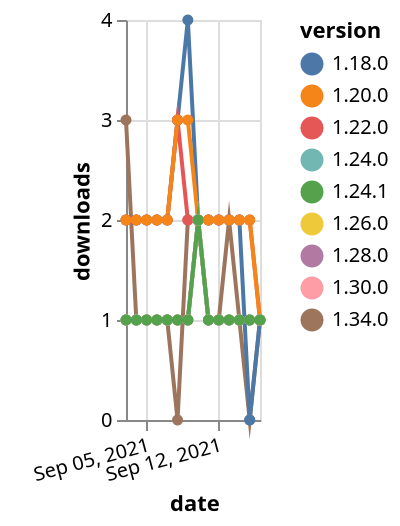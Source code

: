 {"$schema": "https://vega.github.io/schema/vega-lite/v5.json", "description": "A simple bar chart with embedded data.", "data": {"values": [{"date": "2021-09-03", "total": 121, "delta": 3, "version": "1.34.0"}, {"date": "2021-09-04", "total": 122, "delta": 1, "version": "1.34.0"}, {"date": "2021-09-05", "total": 123, "delta": 1, "version": "1.34.0"}, {"date": "2021-09-06", "total": 124, "delta": 1, "version": "1.34.0"}, {"date": "2021-09-07", "total": 125, "delta": 1, "version": "1.34.0"}, {"date": "2021-09-08", "total": 125, "delta": 0, "version": "1.34.0"}, {"date": "2021-09-09", "total": 127, "delta": 2, "version": "1.34.0"}, {"date": "2021-09-10", "total": 129, "delta": 2, "version": "1.34.0"}, {"date": "2021-09-11", "total": 130, "delta": 1, "version": "1.34.0"}, {"date": "2021-09-12", "total": 131, "delta": 1, "version": "1.34.0"}, {"date": "2021-09-13", "total": 133, "delta": 2, "version": "1.34.0"}, {"date": "2021-09-14", "total": 134, "delta": 1, "version": "1.34.0"}, {"date": "2021-09-15", "total": 134, "delta": 0, "version": "1.34.0"}, {"date": "2021-09-16", "total": 135, "delta": 1, "version": "1.34.0"}, {"date": "2021-09-03", "total": 3024, "delta": 2, "version": "1.18.0"}, {"date": "2021-09-04", "total": 3026, "delta": 2, "version": "1.18.0"}, {"date": "2021-09-05", "total": 3028, "delta": 2, "version": "1.18.0"}, {"date": "2021-09-06", "total": 3030, "delta": 2, "version": "1.18.0"}, {"date": "2021-09-07", "total": 3032, "delta": 2, "version": "1.18.0"}, {"date": "2021-09-08", "total": 3035, "delta": 3, "version": "1.18.0"}, {"date": "2021-09-09", "total": 3039, "delta": 4, "version": "1.18.0"}, {"date": "2021-09-10", "total": 3041, "delta": 2, "version": "1.18.0"}, {"date": "2021-09-11", "total": 3043, "delta": 2, "version": "1.18.0"}, {"date": "2021-09-12", "total": 3045, "delta": 2, "version": "1.18.0"}, {"date": "2021-09-13", "total": 3047, "delta": 2, "version": "1.18.0"}, {"date": "2021-09-14", "total": 3049, "delta": 2, "version": "1.18.0"}, {"date": "2021-09-15", "total": 3049, "delta": 0, "version": "1.18.0"}, {"date": "2021-09-16", "total": 3050, "delta": 1, "version": "1.18.0"}, {"date": "2021-09-03", "total": 2198, "delta": 2, "version": "1.22.0"}, {"date": "2021-09-04", "total": 2200, "delta": 2, "version": "1.22.0"}, {"date": "2021-09-05", "total": 2202, "delta": 2, "version": "1.22.0"}, {"date": "2021-09-06", "total": 2204, "delta": 2, "version": "1.22.0"}, {"date": "2021-09-07", "total": 2206, "delta": 2, "version": "1.22.0"}, {"date": "2021-09-08", "total": 2209, "delta": 3, "version": "1.22.0"}, {"date": "2021-09-09", "total": 2211, "delta": 2, "version": "1.22.0"}, {"date": "2021-09-10", "total": 2213, "delta": 2, "version": "1.22.0"}, {"date": "2021-09-11", "total": 2215, "delta": 2, "version": "1.22.0"}, {"date": "2021-09-12", "total": 2217, "delta": 2, "version": "1.22.0"}, {"date": "2021-09-13", "total": 2219, "delta": 2, "version": "1.22.0"}, {"date": "2021-09-14", "total": 2221, "delta": 2, "version": "1.22.0"}, {"date": "2021-09-15", "total": 2223, "delta": 2, "version": "1.22.0"}, {"date": "2021-09-16", "total": 2224, "delta": 1, "version": "1.22.0"}, {"date": "2021-09-03", "total": 178, "delta": 1, "version": "1.28.0"}, {"date": "2021-09-04", "total": 179, "delta": 1, "version": "1.28.0"}, {"date": "2021-09-05", "total": 180, "delta": 1, "version": "1.28.0"}, {"date": "2021-09-06", "total": 181, "delta": 1, "version": "1.28.0"}, {"date": "2021-09-07", "total": 182, "delta": 1, "version": "1.28.0"}, {"date": "2021-09-08", "total": 183, "delta": 1, "version": "1.28.0"}, {"date": "2021-09-09", "total": 184, "delta": 1, "version": "1.28.0"}, {"date": "2021-09-10", "total": 186, "delta": 2, "version": "1.28.0"}, {"date": "2021-09-11", "total": 187, "delta": 1, "version": "1.28.0"}, {"date": "2021-09-12", "total": 188, "delta": 1, "version": "1.28.0"}, {"date": "2021-09-13", "total": 189, "delta": 1, "version": "1.28.0"}, {"date": "2021-09-14", "total": 190, "delta": 1, "version": "1.28.0"}, {"date": "2021-09-15", "total": 191, "delta": 1, "version": "1.28.0"}, {"date": "2021-09-16", "total": 192, "delta": 1, "version": "1.28.0"}, {"date": "2021-09-03", "total": 197, "delta": 1, "version": "1.26.0"}, {"date": "2021-09-04", "total": 198, "delta": 1, "version": "1.26.0"}, {"date": "2021-09-05", "total": 199, "delta": 1, "version": "1.26.0"}, {"date": "2021-09-06", "total": 200, "delta": 1, "version": "1.26.0"}, {"date": "2021-09-07", "total": 201, "delta": 1, "version": "1.26.0"}, {"date": "2021-09-08", "total": 202, "delta": 1, "version": "1.26.0"}, {"date": "2021-09-09", "total": 203, "delta": 1, "version": "1.26.0"}, {"date": "2021-09-10", "total": 205, "delta": 2, "version": "1.26.0"}, {"date": "2021-09-11", "total": 206, "delta": 1, "version": "1.26.0"}, {"date": "2021-09-12", "total": 207, "delta": 1, "version": "1.26.0"}, {"date": "2021-09-13", "total": 208, "delta": 1, "version": "1.26.0"}, {"date": "2021-09-14", "total": 209, "delta": 1, "version": "1.26.0"}, {"date": "2021-09-15", "total": 210, "delta": 1, "version": "1.26.0"}, {"date": "2021-09-16", "total": 211, "delta": 1, "version": "1.26.0"}, {"date": "2021-09-03", "total": 2584, "delta": 2, "version": "1.20.0"}, {"date": "2021-09-04", "total": 2586, "delta": 2, "version": "1.20.0"}, {"date": "2021-09-05", "total": 2588, "delta": 2, "version": "1.20.0"}, {"date": "2021-09-06", "total": 2590, "delta": 2, "version": "1.20.0"}, {"date": "2021-09-07", "total": 2592, "delta": 2, "version": "1.20.0"}, {"date": "2021-09-08", "total": 2595, "delta": 3, "version": "1.20.0"}, {"date": "2021-09-09", "total": 2598, "delta": 3, "version": "1.20.0"}, {"date": "2021-09-10", "total": 2600, "delta": 2, "version": "1.20.0"}, {"date": "2021-09-11", "total": 2602, "delta": 2, "version": "1.20.0"}, {"date": "2021-09-12", "total": 2604, "delta": 2, "version": "1.20.0"}, {"date": "2021-09-13", "total": 2606, "delta": 2, "version": "1.20.0"}, {"date": "2021-09-14", "total": 2608, "delta": 2, "version": "1.20.0"}, {"date": "2021-09-15", "total": 2610, "delta": 2, "version": "1.20.0"}, {"date": "2021-09-16", "total": 2611, "delta": 1, "version": "1.20.0"}, {"date": "2021-09-03", "total": 168, "delta": 1, "version": "1.30.0"}, {"date": "2021-09-04", "total": 169, "delta": 1, "version": "1.30.0"}, {"date": "2021-09-05", "total": 170, "delta": 1, "version": "1.30.0"}, {"date": "2021-09-06", "total": 171, "delta": 1, "version": "1.30.0"}, {"date": "2021-09-07", "total": 172, "delta": 1, "version": "1.30.0"}, {"date": "2021-09-08", "total": 173, "delta": 1, "version": "1.30.0"}, {"date": "2021-09-09", "total": 174, "delta": 1, "version": "1.30.0"}, {"date": "2021-09-10", "total": 176, "delta": 2, "version": "1.30.0"}, {"date": "2021-09-11", "total": 177, "delta": 1, "version": "1.30.0"}, {"date": "2021-09-12", "total": 178, "delta": 1, "version": "1.30.0"}, {"date": "2021-09-13", "total": 179, "delta": 1, "version": "1.30.0"}, {"date": "2021-09-14", "total": 180, "delta": 1, "version": "1.30.0"}, {"date": "2021-09-15", "total": 181, "delta": 1, "version": "1.30.0"}, {"date": "2021-09-16", "total": 182, "delta": 1, "version": "1.30.0"}, {"date": "2021-09-03", "total": 237, "delta": 1, "version": "1.24.0"}, {"date": "2021-09-04", "total": 238, "delta": 1, "version": "1.24.0"}, {"date": "2021-09-05", "total": 239, "delta": 1, "version": "1.24.0"}, {"date": "2021-09-06", "total": 240, "delta": 1, "version": "1.24.0"}, {"date": "2021-09-07", "total": 241, "delta": 1, "version": "1.24.0"}, {"date": "2021-09-08", "total": 242, "delta": 1, "version": "1.24.0"}, {"date": "2021-09-09", "total": 243, "delta": 1, "version": "1.24.0"}, {"date": "2021-09-10", "total": 245, "delta": 2, "version": "1.24.0"}, {"date": "2021-09-11", "total": 246, "delta": 1, "version": "1.24.0"}, {"date": "2021-09-12", "total": 247, "delta": 1, "version": "1.24.0"}, {"date": "2021-09-13", "total": 248, "delta": 1, "version": "1.24.0"}, {"date": "2021-09-14", "total": 249, "delta": 1, "version": "1.24.0"}, {"date": "2021-09-15", "total": 250, "delta": 1, "version": "1.24.0"}, {"date": "2021-09-16", "total": 251, "delta": 1, "version": "1.24.0"}, {"date": "2021-09-03", "total": 237, "delta": 1, "version": "1.24.1"}, {"date": "2021-09-04", "total": 238, "delta": 1, "version": "1.24.1"}, {"date": "2021-09-05", "total": 239, "delta": 1, "version": "1.24.1"}, {"date": "2021-09-06", "total": 240, "delta": 1, "version": "1.24.1"}, {"date": "2021-09-07", "total": 241, "delta": 1, "version": "1.24.1"}, {"date": "2021-09-08", "total": 242, "delta": 1, "version": "1.24.1"}, {"date": "2021-09-09", "total": 243, "delta": 1, "version": "1.24.1"}, {"date": "2021-09-10", "total": 245, "delta": 2, "version": "1.24.1"}, {"date": "2021-09-11", "total": 246, "delta": 1, "version": "1.24.1"}, {"date": "2021-09-12", "total": 247, "delta": 1, "version": "1.24.1"}, {"date": "2021-09-13", "total": 248, "delta": 1, "version": "1.24.1"}, {"date": "2021-09-14", "total": 249, "delta": 1, "version": "1.24.1"}, {"date": "2021-09-15", "total": 250, "delta": 1, "version": "1.24.1"}, {"date": "2021-09-16", "total": 251, "delta": 1, "version": "1.24.1"}]}, "width": "container", "mark": {"type": "line", "point": {"filled": true}}, "encoding": {"x": {"field": "date", "type": "temporal", "timeUnit": "yearmonthdate", "title": "date", "axis": {"labelAngle": -15}}, "y": {"field": "delta", "type": "quantitative", "title": "downloads"}, "color": {"field": "version", "type": "nominal"}, "tooltip": {"field": "delta"}}}